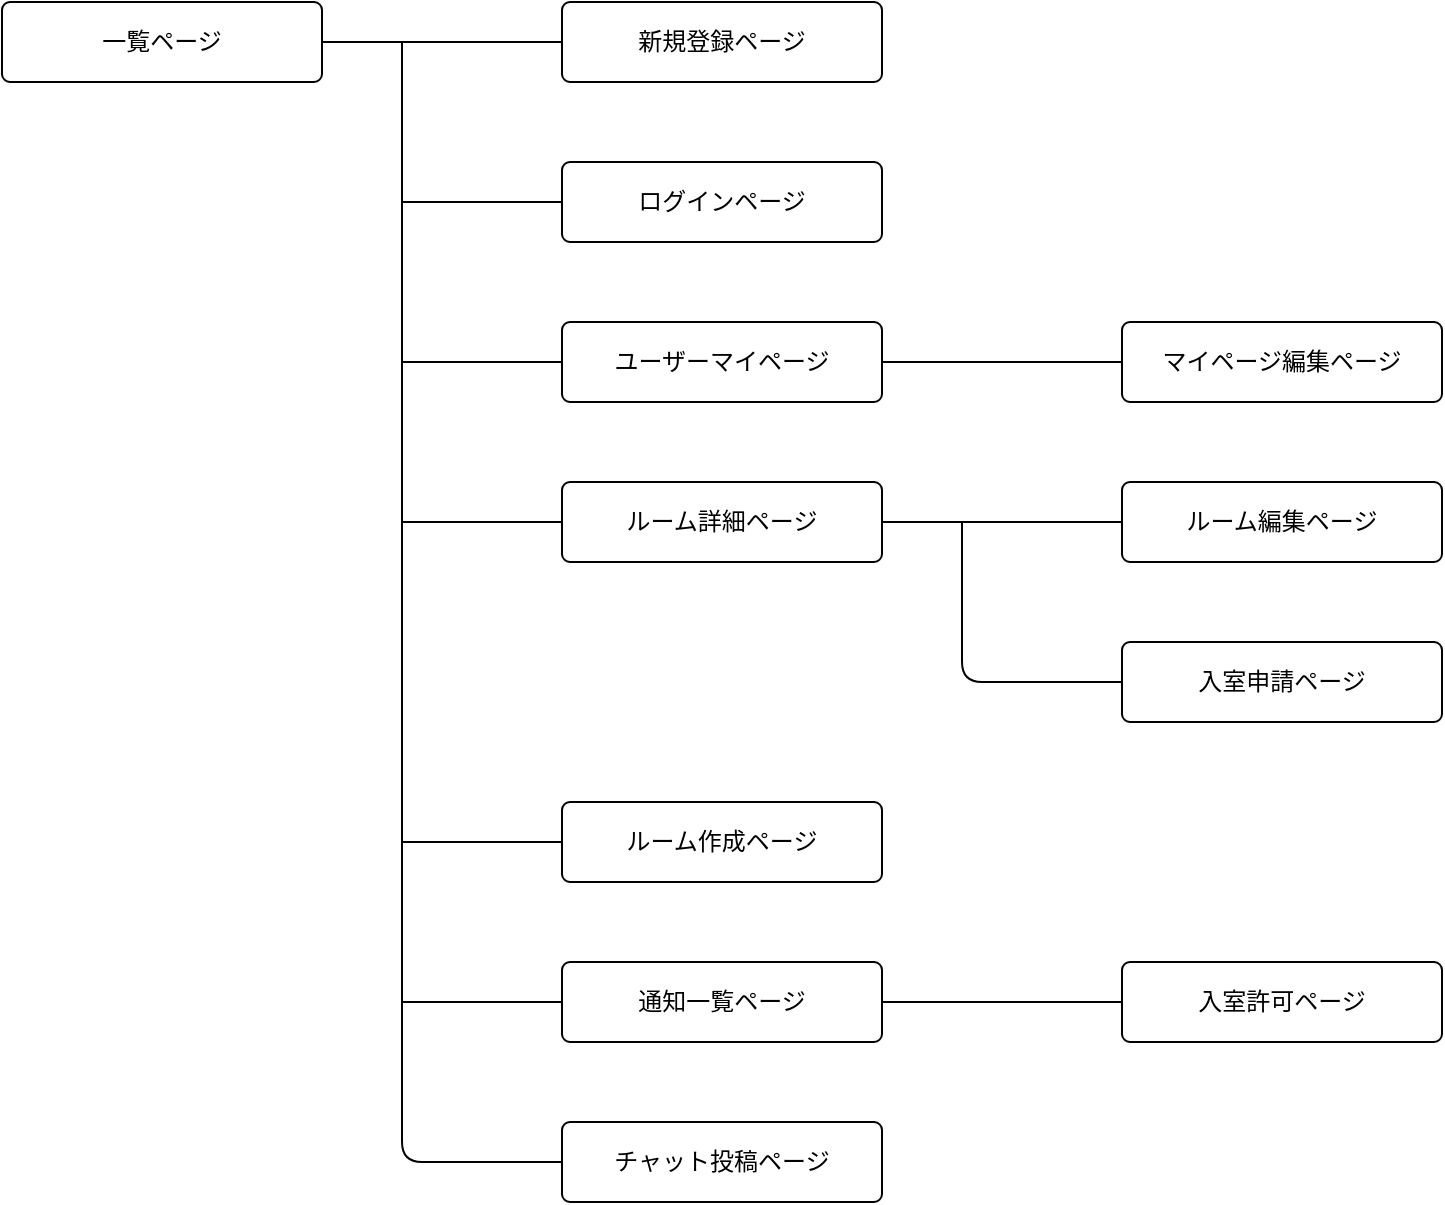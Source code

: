 <mxfile>
    <diagram id="WUOYbbqQqtSy0a0j4K0N" name="ページ1">
        <mxGraphModel dx="1053" dy="862" grid="1" gridSize="10" guides="1" tooltips="1" connect="1" arrows="1" fold="1" page="1" pageScale="1" pageWidth="827" pageHeight="1169" math="0" shadow="0">
            <root>
                <mxCell id="0"/>
                <mxCell id="1" parent="0"/>
                <mxCell id="17" style="edgeStyle=none;html=1;exitX=1;exitY=0.5;exitDx=0;exitDy=0;entryX=0;entryY=0.5;entryDx=0;entryDy=0;endArrow=none;endFill=0;" edge="1" parent="1" source="2" target="3">
                    <mxGeometry relative="1" as="geometry"/>
                </mxCell>
                <mxCell id="19" style="edgeStyle=none;html=1;entryX=0;entryY=0.5;entryDx=0;entryDy=0;endArrow=none;endFill=0;" edge="1" parent="1" target="9">
                    <mxGeometry relative="1" as="geometry">
                        <mxPoint x="240" y="60" as="sourcePoint"/>
                        <Array as="points">
                            <mxPoint x="240" y="620"/>
                        </Array>
                    </mxGeometry>
                </mxCell>
                <mxCell id="20" style="edgeStyle=none;html=1;entryX=0;entryY=0.5;entryDx=0;entryDy=0;endArrow=none;endFill=0;" edge="1" parent="1" target="4">
                    <mxGeometry relative="1" as="geometry">
                        <mxPoint x="240" y="140" as="sourcePoint"/>
                    </mxGeometry>
                </mxCell>
                <mxCell id="21" style="edgeStyle=none;html=1;entryX=0;entryY=0.5;entryDx=0;entryDy=0;endArrow=none;endFill=0;" edge="1" parent="1" target="5">
                    <mxGeometry relative="1" as="geometry">
                        <mxPoint x="240" y="220" as="sourcePoint"/>
                    </mxGeometry>
                </mxCell>
                <mxCell id="22" style="edgeStyle=none;html=1;entryX=0;entryY=0.5;entryDx=0;entryDy=0;endArrow=none;endFill=0;" edge="1" parent="1" target="6">
                    <mxGeometry relative="1" as="geometry">
                        <mxPoint x="240" y="300" as="sourcePoint"/>
                    </mxGeometry>
                </mxCell>
                <mxCell id="23" style="edgeStyle=none;html=1;entryX=0;entryY=0.5;entryDx=0;entryDy=0;endArrow=none;endFill=0;" edge="1" parent="1" target="7">
                    <mxGeometry relative="1" as="geometry">
                        <mxPoint x="240" y="460" as="sourcePoint"/>
                    </mxGeometry>
                </mxCell>
                <mxCell id="24" style="edgeStyle=none;html=1;entryX=0;entryY=0.5;entryDx=0;entryDy=0;endArrow=none;endFill=0;" edge="1" parent="1" target="8">
                    <mxGeometry relative="1" as="geometry">
                        <mxPoint x="240" y="540" as="sourcePoint"/>
                    </mxGeometry>
                </mxCell>
                <mxCell id="2" value="一覧ページ" style="rounded=1;arcSize=10;whiteSpace=wrap;html=1;align=center;" vertex="1" parent="1">
                    <mxGeometry x="40" y="40" width="160" height="40" as="geometry"/>
                </mxCell>
                <mxCell id="3" value="新規登録ページ" style="rounded=1;arcSize=10;whiteSpace=wrap;html=1;align=center;" vertex="1" parent="1">
                    <mxGeometry x="320" y="40" width="160" height="40" as="geometry"/>
                </mxCell>
                <mxCell id="4" value="ログインページ" style="rounded=1;arcSize=10;whiteSpace=wrap;html=1;align=center;" vertex="1" parent="1">
                    <mxGeometry x="320" y="120" width="160" height="40" as="geometry"/>
                </mxCell>
                <mxCell id="25" style="edgeStyle=none;html=1;exitX=1;exitY=0.5;exitDx=0;exitDy=0;entryX=0;entryY=0.5;entryDx=0;entryDy=0;endArrow=none;endFill=0;" edge="1" parent="1" source="5" target="13">
                    <mxGeometry relative="1" as="geometry"/>
                </mxCell>
                <mxCell id="5" value="ユーザーマイページ" style="rounded=1;arcSize=10;whiteSpace=wrap;html=1;align=center;" vertex="1" parent="1">
                    <mxGeometry x="320" y="200" width="160" height="40" as="geometry"/>
                </mxCell>
                <mxCell id="26" style="edgeStyle=none;html=1;exitX=1;exitY=0.5;exitDx=0;exitDy=0;entryX=0;entryY=0.5;entryDx=0;entryDy=0;endArrow=none;endFill=0;" edge="1" parent="1" source="6" target="14">
                    <mxGeometry relative="1" as="geometry"/>
                </mxCell>
                <mxCell id="27" style="edgeStyle=none;html=1;entryX=0;entryY=0.5;entryDx=0;entryDy=0;endArrow=none;endFill=0;" edge="1" parent="1" target="15">
                    <mxGeometry relative="1" as="geometry">
                        <mxPoint x="520" y="300" as="sourcePoint"/>
                        <Array as="points">
                            <mxPoint x="520" y="380"/>
                        </Array>
                    </mxGeometry>
                </mxCell>
                <mxCell id="6" value="ルーム詳細ページ" style="rounded=1;arcSize=10;whiteSpace=wrap;html=1;align=center;" vertex="1" parent="1">
                    <mxGeometry x="320" y="280" width="160" height="40" as="geometry"/>
                </mxCell>
                <mxCell id="7" value="ルーム作成ページ" style="rounded=1;arcSize=10;whiteSpace=wrap;html=1;align=center;" vertex="1" parent="1">
                    <mxGeometry x="320" y="440" width="160" height="40" as="geometry"/>
                </mxCell>
                <mxCell id="28" style="edgeStyle=none;html=1;exitX=1;exitY=0.5;exitDx=0;exitDy=0;entryX=0;entryY=0.5;entryDx=0;entryDy=0;endArrow=none;endFill=0;" edge="1" parent="1" source="8" target="16">
                    <mxGeometry relative="1" as="geometry"/>
                </mxCell>
                <mxCell id="8" value="通知一覧ページ" style="rounded=1;arcSize=10;whiteSpace=wrap;html=1;align=center;" vertex="1" parent="1">
                    <mxGeometry x="320" y="520" width="160" height="40" as="geometry"/>
                </mxCell>
                <mxCell id="9" value="チャット投稿ページ" style="rounded=1;arcSize=10;whiteSpace=wrap;html=1;align=center;" vertex="1" parent="1">
                    <mxGeometry x="320" y="600" width="160" height="40" as="geometry"/>
                </mxCell>
                <mxCell id="13" value="マイページ編集ページ" style="rounded=1;arcSize=10;whiteSpace=wrap;html=1;align=center;" vertex="1" parent="1">
                    <mxGeometry x="600" y="200" width="160" height="40" as="geometry"/>
                </mxCell>
                <mxCell id="14" value="ルーム編集ページ" style="rounded=1;arcSize=10;whiteSpace=wrap;html=1;align=center;" vertex="1" parent="1">
                    <mxGeometry x="600" y="280" width="160" height="40" as="geometry"/>
                </mxCell>
                <mxCell id="15" value="入室申請ページ" style="rounded=1;arcSize=10;whiteSpace=wrap;html=1;align=center;" vertex="1" parent="1">
                    <mxGeometry x="600" y="360" width="160" height="40" as="geometry"/>
                </mxCell>
                <mxCell id="16" value="入室許可ページ" style="rounded=1;arcSize=10;whiteSpace=wrap;html=1;align=center;" vertex="1" parent="1">
                    <mxGeometry x="600" y="520" width="160" height="40" as="geometry"/>
                </mxCell>
            </root>
        </mxGraphModel>
    </diagram>
</mxfile>